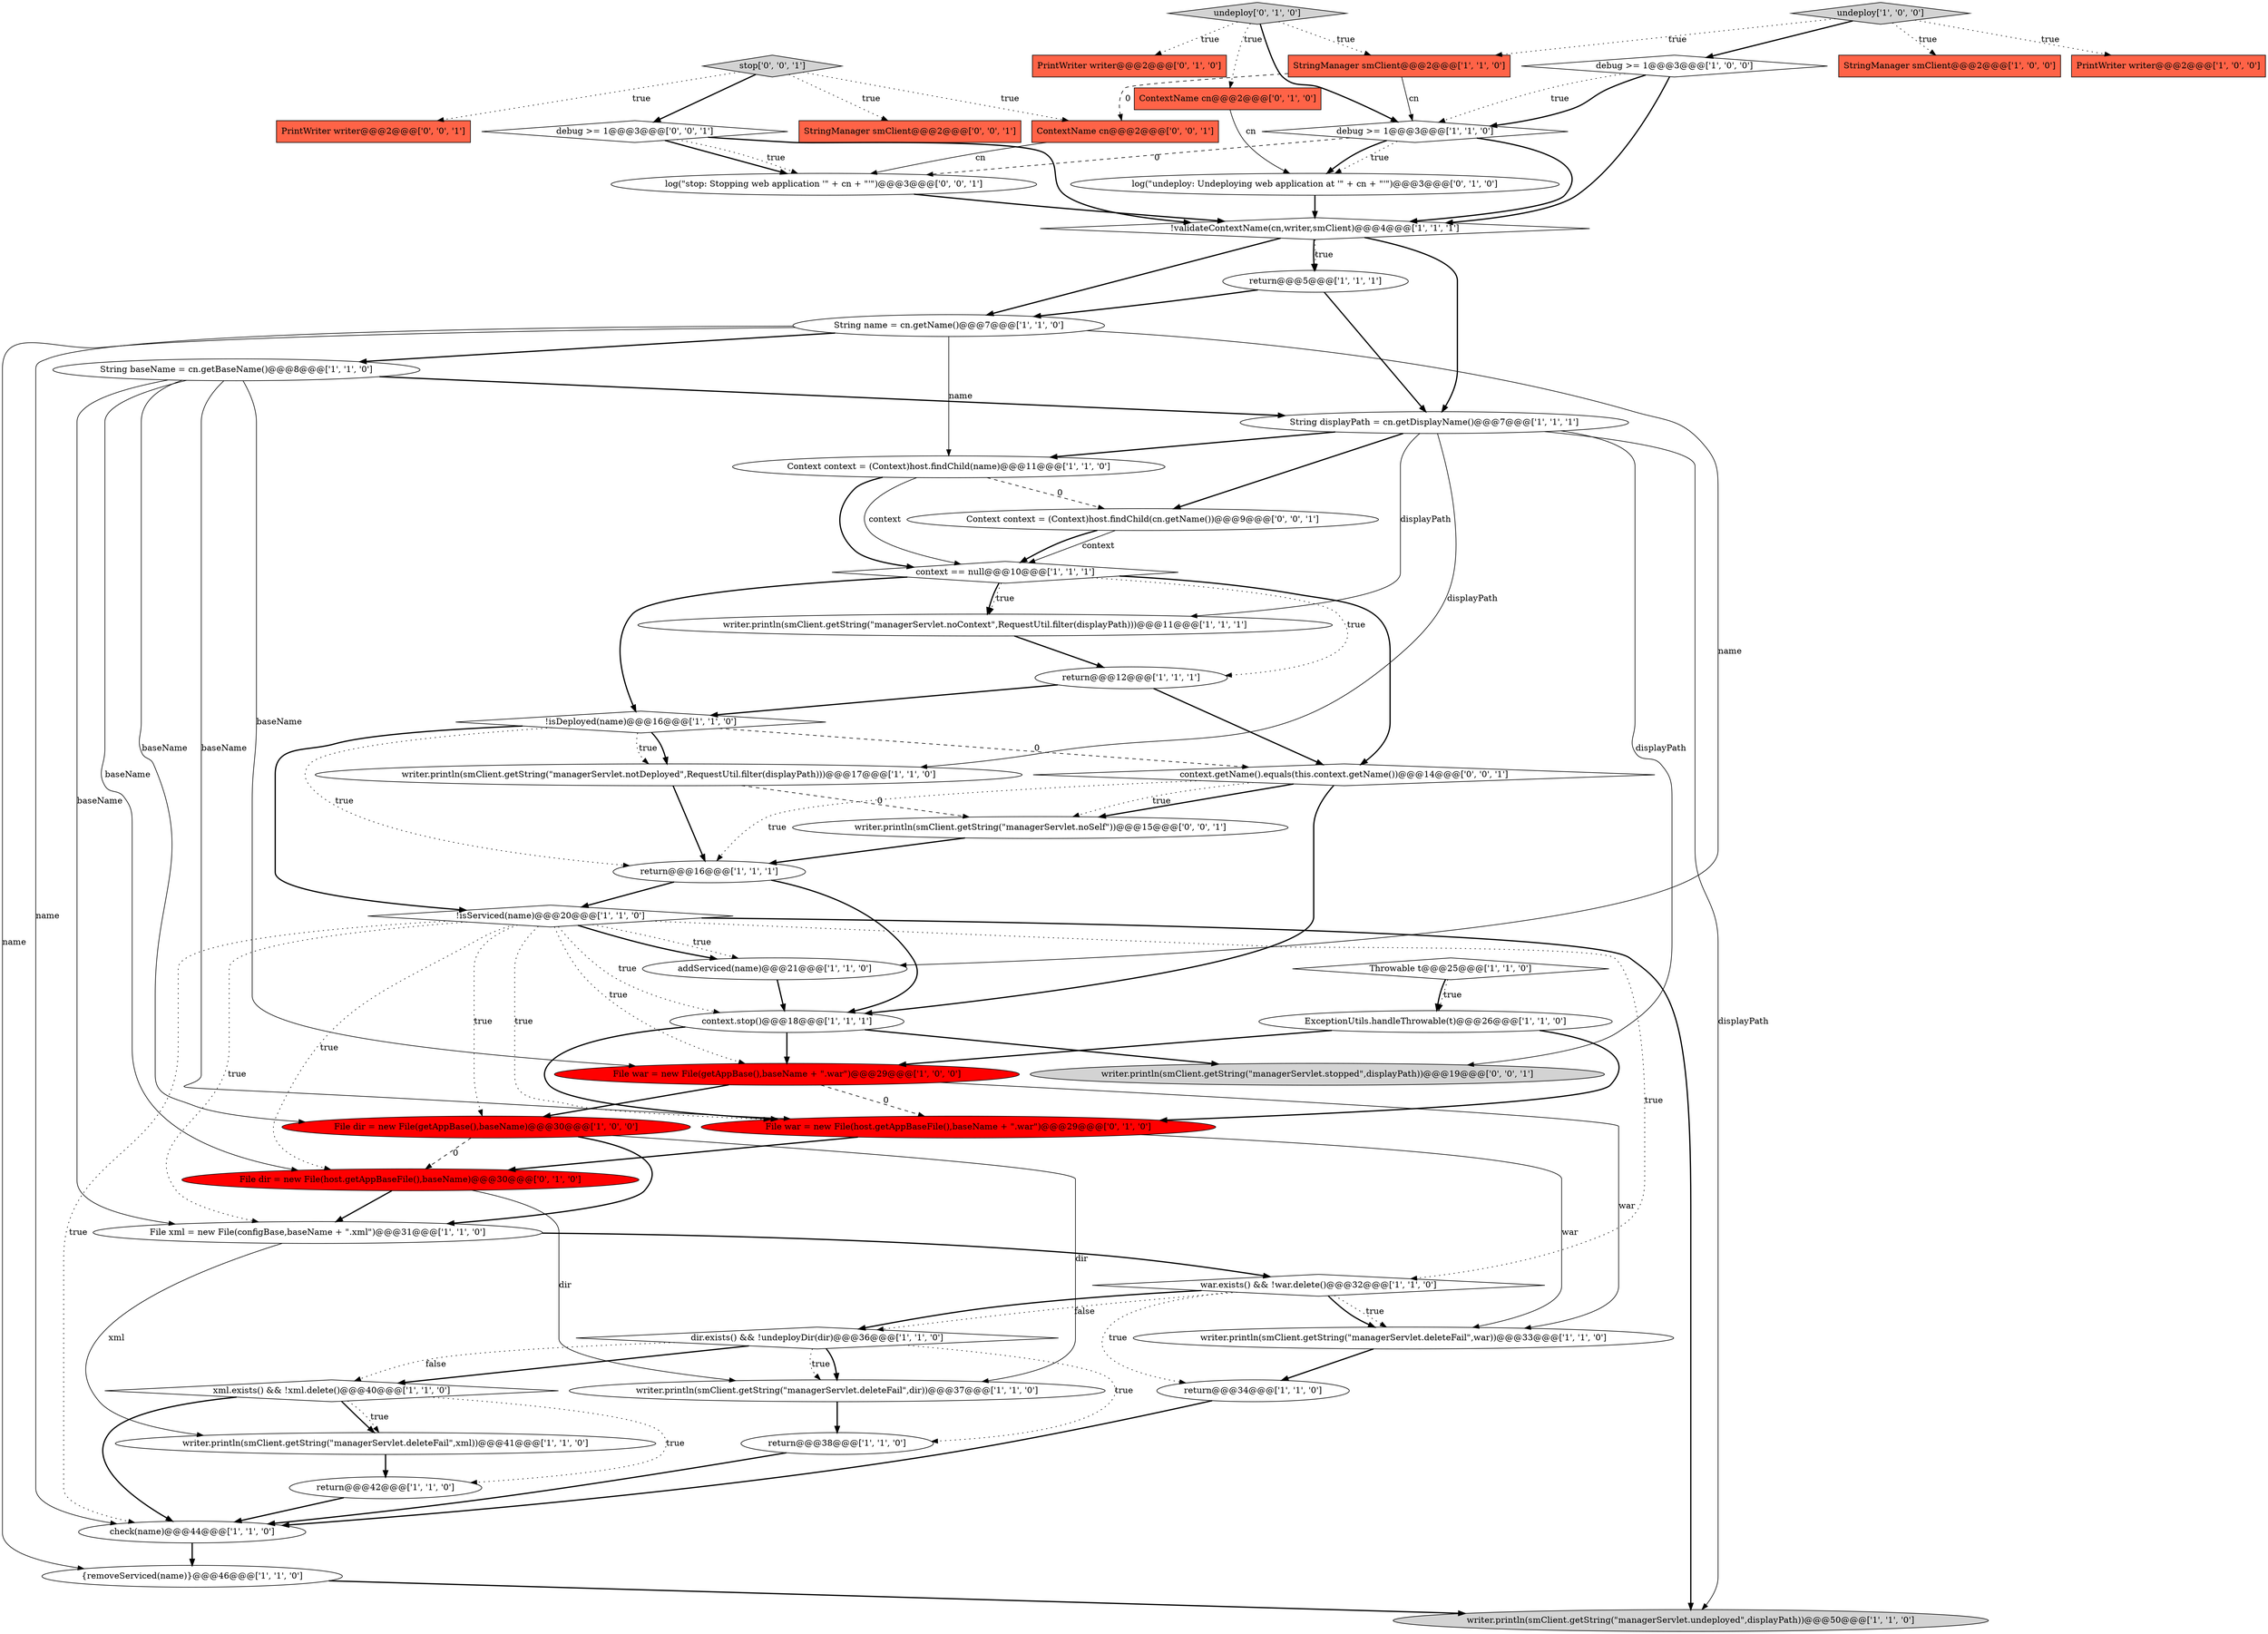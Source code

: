 digraph {
42 [style = filled, label = "File war = new File(host.getAppBaseFile(),baseName + \".war\")@@@29@@@['0', '1', '0']", fillcolor = red, shape = ellipse image = "AAA1AAABBB2BBB"];
41 [style = filled, label = "File dir = new File(host.getAppBaseFile(),baseName)@@@30@@@['0', '1', '0']", fillcolor = red, shape = ellipse image = "AAA1AAABBB2BBB"];
52 [style = filled, label = "log(\"stop: Stopping web application '\" + cn + \"'\")@@@3@@@['0', '0', '1']", fillcolor = white, shape = ellipse image = "AAA0AAABBB3BBB"];
46 [style = filled, label = "writer.println(smClient.getString(\"managerServlet.noSelf\"))@@@15@@@['0', '0', '1']", fillcolor = white, shape = ellipse image = "AAA0AAABBB3BBB"];
24 [style = filled, label = "check(name)@@@44@@@['1', '1', '0']", fillcolor = white, shape = ellipse image = "AAA0AAABBB1BBB"];
39 [style = filled, label = "log(\"undeploy: Undeploying web application at '\" + cn + \"'\")@@@3@@@['0', '1', '0']", fillcolor = white, shape = ellipse image = "AAA0AAABBB2BBB"];
27 [style = filled, label = "writer.println(smClient.getString(\"managerServlet.deleteFail\",xml))@@@41@@@['1', '1', '0']", fillcolor = white, shape = ellipse image = "AAA0AAABBB1BBB"];
10 [style = filled, label = "String baseName = cn.getBaseName()@@@8@@@['1', '1', '0']", fillcolor = white, shape = ellipse image = "AAA0AAABBB1BBB"];
26 [style = filled, label = "xml.exists() && !xml.delete()@@@40@@@['1', '1', '0']", fillcolor = white, shape = diamond image = "AAA0AAABBB1BBB"];
51 [style = filled, label = "Context context = (Context)host.findChild(cn.getName())@@@9@@@['0', '0', '1']", fillcolor = white, shape = ellipse image = "AAA0AAABBB3BBB"];
16 [style = filled, label = "ExceptionUtils.handleThrowable(t)@@@26@@@['1', '1', '0']", fillcolor = white, shape = ellipse image = "AAA0AAABBB1BBB"];
37 [style = filled, label = "writer.println(smClient.getString(\"managerServlet.notDeployed\",RequestUtil.filter(displayPath)))@@@17@@@['1', '1', '0']", fillcolor = white, shape = ellipse image = "AAA0AAABBB1BBB"];
45 [style = filled, label = "stop['0', '0', '1']", fillcolor = lightgray, shape = diamond image = "AAA0AAABBB3BBB"];
12 [style = filled, label = "writer.println(smClient.getString(\"managerServlet.noContext\",RequestUtil.filter(displayPath)))@@@11@@@['1', '1', '1']", fillcolor = white, shape = ellipse image = "AAA0AAABBB1BBB"];
13 [style = filled, label = "return@@@16@@@['1', '1', '1']", fillcolor = white, shape = ellipse image = "AAA0AAABBB1BBB"];
21 [style = filled, label = "debug >= 1@@@3@@@['1', '1', '0']", fillcolor = white, shape = diamond image = "AAA0AAABBB1BBB"];
1 [style = filled, label = "String name = cn.getName()@@@7@@@['1', '1', '0']", fillcolor = white, shape = ellipse image = "AAA0AAABBB1BBB"];
43 [style = filled, label = "undeploy['0', '1', '0']", fillcolor = lightgray, shape = diamond image = "AAA0AAABBB2BBB"];
2 [style = filled, label = "return@@@5@@@['1', '1', '1']", fillcolor = white, shape = ellipse image = "AAA0AAABBB1BBB"];
7 [style = filled, label = "String displayPath = cn.getDisplayName()@@@7@@@['1', '1', '1']", fillcolor = white, shape = ellipse image = "AAA0AAABBB1BBB"];
40 [style = filled, label = "ContextName cn@@@2@@@['0', '1', '0']", fillcolor = tomato, shape = box image = "AAA0AAABBB2BBB"];
18 [style = filled, label = "dir.exists() && !undeployDir(dir)@@@36@@@['1', '1', '0']", fillcolor = white, shape = diamond image = "AAA0AAABBB1BBB"];
50 [style = filled, label = "StringManager smClient@@@2@@@['0', '0', '1']", fillcolor = tomato, shape = box image = "AAA0AAABBB3BBB"];
35 [style = filled, label = "return@@@12@@@['1', '1', '1']", fillcolor = white, shape = ellipse image = "AAA0AAABBB1BBB"];
44 [style = filled, label = "PrintWriter writer@@@2@@@['0', '0', '1']", fillcolor = tomato, shape = box image = "AAA0AAABBB3BBB"];
38 [style = filled, label = "PrintWriter writer@@@2@@@['0', '1', '0']", fillcolor = tomato, shape = box image = "AAA0AAABBB2BBB"];
3 [style = filled, label = "!validateContextName(cn,writer,smClient)@@@4@@@['1', '1', '1']", fillcolor = white, shape = diamond image = "AAA0AAABBB1BBB"];
25 [style = filled, label = "StringManager smClient@@@2@@@['1', '0', '0']", fillcolor = tomato, shape = box image = "AAA0AAABBB1BBB"];
6 [style = filled, label = "war.exists() && !war.delete()@@@32@@@['1', '1', '0']", fillcolor = white, shape = diamond image = "AAA0AAABBB1BBB"];
20 [style = filled, label = "Context context = (Context)host.findChild(name)@@@11@@@['1', '1', '0']", fillcolor = white, shape = ellipse image = "AAA0AAABBB1BBB"];
14 [style = filled, label = "addServiced(name)@@@21@@@['1', '1', '0']", fillcolor = white, shape = ellipse image = "AAA0AAABBB1BBB"];
17 [style = filled, label = "writer.println(smClient.getString(\"managerServlet.undeployed\",displayPath))@@@50@@@['1', '1', '0']", fillcolor = lightgray, shape = ellipse image = "AAA0AAABBB1BBB"];
33 [style = filled, label = "File dir = new File(getAppBase(),baseName)@@@30@@@['1', '0', '0']", fillcolor = red, shape = ellipse image = "AAA1AAABBB1BBB"];
31 [style = filled, label = "writer.println(smClient.getString(\"managerServlet.deleteFail\",war))@@@33@@@['1', '1', '0']", fillcolor = white, shape = ellipse image = "AAA0AAABBB1BBB"];
4 [style = filled, label = "return@@@42@@@['1', '1', '0']", fillcolor = white, shape = ellipse image = "AAA0AAABBB1BBB"];
34 [style = filled, label = "!isServiced(name)@@@20@@@['1', '1', '0']", fillcolor = white, shape = diamond image = "AAA0AAABBB1BBB"];
48 [style = filled, label = "debug >= 1@@@3@@@['0', '0', '1']", fillcolor = white, shape = diamond image = "AAA0AAABBB3BBB"];
8 [style = filled, label = "undeploy['1', '0', '0']", fillcolor = lightgray, shape = diamond image = "AAA0AAABBB1BBB"];
15 [style = filled, label = "File xml = new File(configBase,baseName + \".xml\")@@@31@@@['1', '1', '0']", fillcolor = white, shape = ellipse image = "AAA0AAABBB1BBB"];
36 [style = filled, label = "File war = new File(getAppBase(),baseName + \".war\")@@@29@@@['1', '0', '0']", fillcolor = red, shape = ellipse image = "AAA1AAABBB1BBB"];
9 [style = filled, label = "writer.println(smClient.getString(\"managerServlet.deleteFail\",dir))@@@37@@@['1', '1', '0']", fillcolor = white, shape = ellipse image = "AAA0AAABBB1BBB"];
32 [style = filled, label = "Throwable t@@@25@@@['1', '1', '0']", fillcolor = white, shape = diamond image = "AAA0AAABBB1BBB"];
47 [style = filled, label = "writer.println(smClient.getString(\"managerServlet.stopped\",displayPath))@@@19@@@['0', '0', '1']", fillcolor = lightgray, shape = ellipse image = "AAA0AAABBB3BBB"];
23 [style = filled, label = "return@@@34@@@['1', '1', '0']", fillcolor = white, shape = ellipse image = "AAA0AAABBB1BBB"];
0 [style = filled, label = "debug >= 1@@@3@@@['1', '0', '0']", fillcolor = white, shape = diamond image = "AAA0AAABBB1BBB"];
19 [style = filled, label = "return@@@38@@@['1', '1', '0']", fillcolor = white, shape = ellipse image = "AAA0AAABBB1BBB"];
29 [style = filled, label = "!isDeployed(name)@@@16@@@['1', '1', '0']", fillcolor = white, shape = diamond image = "AAA0AAABBB1BBB"];
30 [style = filled, label = "StringManager smClient@@@2@@@['1', '1', '0']", fillcolor = tomato, shape = box image = "AAA0AAABBB1BBB"];
28 [style = filled, label = "PrintWriter writer@@@2@@@['1', '0', '0']", fillcolor = tomato, shape = box image = "AAA0AAABBB1BBB"];
53 [style = filled, label = "ContextName cn@@@2@@@['0', '0', '1']", fillcolor = tomato, shape = box image = "AAA0AAABBB3BBB"];
22 [style = filled, label = "context == null@@@10@@@['1', '1', '1']", fillcolor = white, shape = diamond image = "AAA0AAABBB1BBB"];
11 [style = filled, label = "{removeServiced(name)}@@@46@@@['1', '1', '0']", fillcolor = white, shape = ellipse image = "AAA0AAABBB1BBB"];
49 [style = filled, label = "context.getName().equals(this.context.getName())@@@14@@@['0', '0', '1']", fillcolor = white, shape = diamond image = "AAA0AAABBB3BBB"];
5 [style = filled, label = "context.stop()@@@18@@@['1', '1', '1']", fillcolor = white, shape = ellipse image = "AAA0AAABBB1BBB"];
8->30 [style = dotted, label="true"];
8->28 [style = dotted, label="true"];
42->41 [style = bold, label=""];
48->3 [style = bold, label=""];
37->46 [style = dashed, label="0"];
41->15 [style = bold, label=""];
6->31 [style = dotted, label="true"];
46->13 [style = bold, label=""];
33->9 [style = solid, label="dir"];
21->52 [style = dashed, label="0"];
7->12 [style = solid, label="displayPath"];
29->34 [style = bold, label=""];
36->33 [style = bold, label=""];
45->48 [style = bold, label=""];
41->9 [style = solid, label="dir"];
33->41 [style = dashed, label="0"];
19->24 [style = bold, label=""];
8->0 [style = bold, label=""];
48->52 [style = bold, label=""];
6->18 [style = dotted, label="false"];
0->21 [style = dotted, label="true"];
29->13 [style = dotted, label="true"];
24->11 [style = bold, label=""];
34->17 [style = bold, label=""];
1->20 [style = solid, label="name"];
21->39 [style = dotted, label="true"];
22->35 [style = dotted, label="true"];
16->42 [style = bold, label=""];
26->4 [style = dotted, label="true"];
10->36 [style = solid, label="baseName"];
34->14 [style = dotted, label="true"];
5->36 [style = bold, label=""];
21->3 [style = bold, label=""];
0->3 [style = bold, label=""];
13->34 [style = bold, label=""];
33->15 [style = bold, label=""];
40->39 [style = solid, label="cn"];
30->21 [style = solid, label="cn"];
51->22 [style = solid, label="context"];
10->15 [style = solid, label="baseName"];
0->21 [style = bold, label=""];
45->44 [style = dotted, label="true"];
12->35 [style = bold, label=""];
7->47 [style = solid, label="displayPath"];
26->24 [style = bold, label=""];
10->7 [style = bold, label=""];
45->50 [style = dotted, label="true"];
22->49 [style = bold, label=""];
43->30 [style = dotted, label="true"];
26->27 [style = bold, label=""];
7->51 [style = bold, label=""];
53->52 [style = solid, label="cn"];
3->2 [style = bold, label=""];
3->7 [style = bold, label=""];
49->46 [style = bold, label=""];
18->9 [style = bold, label=""];
13->5 [style = bold, label=""];
11->17 [style = bold, label=""];
18->26 [style = dotted, label="false"];
7->37 [style = solid, label="displayPath"];
34->14 [style = bold, label=""];
49->5 [style = bold, label=""];
37->13 [style = bold, label=""];
49->46 [style = dotted, label="true"];
43->38 [style = dotted, label="true"];
8->25 [style = dotted, label="true"];
16->36 [style = bold, label=""];
49->13 [style = dotted, label="true"];
4->24 [style = bold, label=""];
35->29 [style = bold, label=""];
34->24 [style = dotted, label="true"];
48->52 [style = dotted, label="true"];
3->1 [style = bold, label=""];
1->11 [style = solid, label="name"];
2->1 [style = bold, label=""];
6->18 [style = bold, label=""];
26->27 [style = dotted, label="true"];
34->36 [style = dotted, label="true"];
18->26 [style = bold, label=""];
1->14 [style = solid, label="name"];
18->19 [style = dotted, label="true"];
22->29 [style = bold, label=""];
15->27 [style = solid, label="xml"];
35->49 [style = bold, label=""];
29->37 [style = bold, label=""];
7->20 [style = bold, label=""];
32->16 [style = bold, label=""];
10->42 [style = solid, label="baseName"];
10->41 [style = solid, label="baseName"];
21->39 [style = bold, label=""];
42->31 [style = solid, label="war"];
34->15 [style = dotted, label="true"];
18->9 [style = dotted, label="true"];
34->33 [style = dotted, label="true"];
43->40 [style = dotted, label="true"];
9->19 [style = bold, label=""];
45->53 [style = dotted, label="true"];
36->31 [style = solid, label="war"];
14->5 [style = bold, label=""];
10->33 [style = solid, label="baseName"];
34->5 [style = dotted, label="true"];
43->21 [style = bold, label=""];
31->23 [style = bold, label=""];
20->51 [style = dashed, label="0"];
6->23 [style = dotted, label="true"];
39->3 [style = bold, label=""];
15->6 [style = bold, label=""];
29->37 [style = dotted, label="true"];
30->53 [style = dashed, label="0"];
22->12 [style = dotted, label="true"];
20->22 [style = bold, label=""];
36->42 [style = dashed, label="0"];
5->47 [style = bold, label=""];
7->17 [style = solid, label="displayPath"];
27->4 [style = bold, label=""];
23->24 [style = bold, label=""];
6->31 [style = bold, label=""];
34->42 [style = dotted, label="true"];
20->22 [style = solid, label="context"];
22->12 [style = bold, label=""];
34->41 [style = dotted, label="true"];
51->22 [style = bold, label=""];
34->6 [style = dotted, label="true"];
29->49 [style = dashed, label="0"];
52->3 [style = bold, label=""];
5->42 [style = bold, label=""];
2->7 [style = bold, label=""];
32->16 [style = dotted, label="true"];
1->10 [style = bold, label=""];
1->24 [style = solid, label="name"];
3->2 [style = dotted, label="true"];
}
